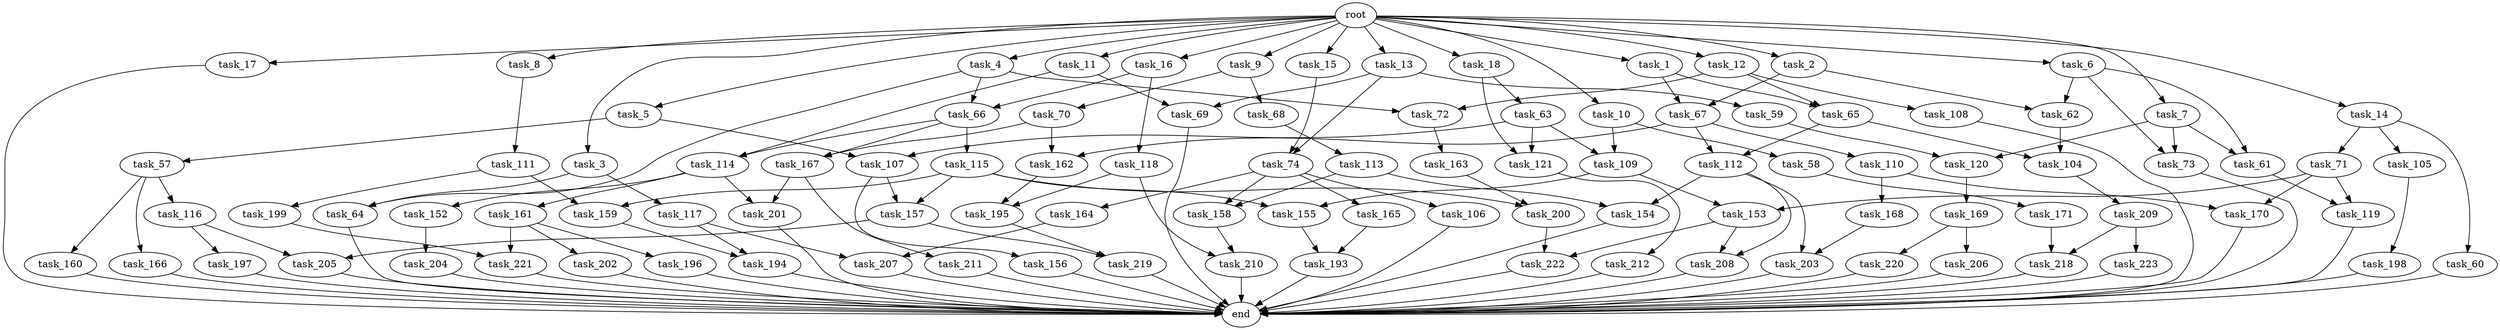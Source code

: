 digraph G {
  task_104 [size="498216206.336000"];
  task_171 [size="618475290.624000"];
  task_195 [size="1460288880.640000"];
  task_64 [size="893353197.568000"];
  task_17 [size="2.048000"];
  task_219 [size="343597383.680000"];
  task_202 [size="1717986918.400000"];
  task_112 [size="343597383.680000"];
  task_69 [size="1992864825.344000"];
  task_11 [size="2.048000"];
  task_155 [size="1992864825.344000"];
  task_109 [size="2147483648.000000"];
  task_199 [size="154618822.656000"];
  task_73 [size="1992864825.344000"];
  task_59 [size="1717986918.400000"];
  task_197 [size="429496729.600000"];
  task_7 [size="2.048000"];
  task_113 [size="841813590.016000"];
  task_67 [size="549755813.888000"];
  task_158 [size="1872605741.056000"];
  task_209 [size="154618822.656000"];
  task_157 [size="1872605741.056000"];
  task_205 [size="704374636.544000"];
  task_115 [size="429496729.600000"];
  end [size="0.000000"];
  task_206 [size="68719476.736000"];
  task_203 [size="1683627180.032000"];
  task_63 [size="274877906.944000"];
  task_61 [size="1992864825.344000"];
  task_201 [size="1786706395.136000"];
  task_107 [size="1786706395.136000"];
  task_72 [size="687194767.360000"];
  task_196 [size="1717986918.400000"];
  task_118 [size="68719476.736000"];
  task_121 [size="1992864825.344000"];
  task_105 [size="429496729.600000"];
  task_198 [size="68719476.736000"];
  task_170 [size="1529008357.376000"];
  task_3 [size="2.048000"];
  task_57 [size="68719476.736000"];
  task_14 [size="2.048000"];
  task_62 [size="549755813.888000"];
  task_119 [size="1271310319.616000"];
  task_153 [size="704374636.544000"];
  task_223 [size="1391569403.904000"];
  task_207 [size="1992864825.344000"];
  task_108 [size="68719476.736000"];
  task_120 [size="3109556322.304000"];
  task_9 [size="2.048000"];
  task_58 [size="429496729.600000"];
  task_8 [size="2.048000"];
  root [size="0.000000"];
  task_212 [size="274877906.944000"];
  task_161 [size="68719476.736000"];
  task_218 [size="1460288880.640000"];
  task_165 [size="1717986918.400000"];
  task_4 [size="2.048000"];
  task_70 [size="274877906.944000"];
  task_65 [size="343597383.680000"];
  task_60 [size="429496729.600000"];
  task_13 [size="2.048000"];
  task_194 [size="1992864825.344000"];
  task_66 [size="687194767.360000"];
  task_210 [size="773094113.280000"];
  task_5 [size="2.048000"];
  task_169 [size="1391569403.904000"];
  task_204 [size="1099511627.776000"];
  task_154 [size="996432412.672000"];
  task_200 [size="2147483648.000000"];
  task_6 [size="2.048000"];
  task_220 [size="68719476.736000"];
  task_116 [size="1391569403.904000"];
  task_16 [size="2.048000"];
  task_164 [size="1717986918.400000"];
  task_152 [size="68719476.736000"];
  task_106 [size="1717986918.400000"];
  task_117 [size="274877906.944000"];
  task_15 [size="2.048000"];
  task_166 [size="1391569403.904000"];
  task_10 [size="2.048000"];
  task_110 [size="274877906.944000"];
  task_193 [size="1116691496.960000"];
  task_74 [size="3109556322.304000"];
  task_221 [size="2147483648.000000"];
  task_160 [size="1391569403.904000"];
  task_1 [size="2.048000"];
  task_208 [size="1941325217.792000"];
  task_222 [size="2491081031.680000"];
  task_159 [size="1872605741.056000"];
  task_156 [size="154618822.656000"];
  task_68 [size="274877906.944000"];
  task_168 [size="1099511627.776000"];
  task_2 [size="2.048000"];
  task_71 [size="429496729.600000"];
  task_114 [size="704374636.544000"];
  task_12 [size="2.048000"];
  task_111 [size="429496729.600000"];
  task_167 [size="1821066133.504000"];
  task_163 [size="1099511627.776000"];
  task_18 [size="2.048000"];
  task_211 [size="1717986918.400000"];
  task_162 [size="1666447310.848000"];

  task_104 -> task_209 [size="75497472.000000"];
  task_171 -> task_218 [size="33554432.000000"];
  task_195 -> task_219 [size="33554432.000000"];
  task_64 -> end [size="1.000000"];
  task_17 -> end [size="1.000000"];
  task_219 -> end [size="1.000000"];
  task_202 -> end [size="1.000000"];
  task_112 -> task_203 [size="411041792.000000"];
  task_112 -> task_208 [size="411041792.000000"];
  task_112 -> task_154 [size="411041792.000000"];
  task_69 -> end [size="1.000000"];
  task_11 -> task_69 [size="134217728.000000"];
  task_11 -> task_114 [size="134217728.000000"];
  task_155 -> task_193 [size="411041792.000000"];
  task_109 -> task_155 [size="134217728.000000"];
  task_109 -> task_153 [size="134217728.000000"];
  task_199 -> task_221 [size="209715200.000000"];
  task_73 -> end [size="1.000000"];
  task_59 -> task_120 [size="679477248.000000"];
  task_197 -> end [size="1.000000"];
  task_7 -> task_61 [size="838860800.000000"];
  task_7 -> task_120 [size="838860800.000000"];
  task_7 -> task_73 [size="838860800.000000"];
  task_113 -> task_154 [size="75497472.000000"];
  task_113 -> task_158 [size="75497472.000000"];
  task_67 -> task_110 [size="134217728.000000"];
  task_67 -> task_112 [size="134217728.000000"];
  task_67 -> task_162 [size="134217728.000000"];
  task_158 -> task_210 [size="75497472.000000"];
  task_209 -> task_223 [size="679477248.000000"];
  task_209 -> task_218 [size="679477248.000000"];
  task_157 -> task_205 [size="134217728.000000"];
  task_157 -> task_219 [size="134217728.000000"];
  task_205 -> end [size="1.000000"];
  task_115 -> task_155 [size="838860800.000000"];
  task_115 -> task_200 [size="838860800.000000"];
  task_115 -> task_157 [size="838860800.000000"];
  task_115 -> task_159 [size="838860800.000000"];
  task_206 -> end [size="1.000000"];
  task_203 -> end [size="1.000000"];
  task_63 -> task_109 [size="838860800.000000"];
  task_63 -> task_121 [size="838860800.000000"];
  task_63 -> task_107 [size="838860800.000000"];
  task_61 -> task_119 [size="411041792.000000"];
  task_201 -> end [size="1.000000"];
  task_107 -> task_157 [size="75497472.000000"];
  task_107 -> task_156 [size="75497472.000000"];
  task_72 -> task_163 [size="536870912.000000"];
  task_196 -> end [size="1.000000"];
  task_118 -> task_195 [size="301989888.000000"];
  task_118 -> task_210 [size="301989888.000000"];
  task_121 -> task_212 [size="134217728.000000"];
  task_105 -> task_198 [size="33554432.000000"];
  task_198 -> end [size="1.000000"];
  task_170 -> end [size="1.000000"];
  task_3 -> task_64 [size="134217728.000000"];
  task_3 -> task_117 [size="134217728.000000"];
  task_57 -> task_166 [size="679477248.000000"];
  task_57 -> task_160 [size="679477248.000000"];
  task_57 -> task_116 [size="679477248.000000"];
  task_14 -> task_60 [size="209715200.000000"];
  task_14 -> task_105 [size="209715200.000000"];
  task_14 -> task_71 [size="209715200.000000"];
  task_62 -> task_104 [size="209715200.000000"];
  task_119 -> end [size="1.000000"];
  task_153 -> task_222 [size="536870912.000000"];
  task_153 -> task_208 [size="536870912.000000"];
  task_223 -> end [size="1.000000"];
  task_207 -> end [size="1.000000"];
  task_108 -> end [size="1.000000"];
  task_120 -> task_169 [size="679477248.000000"];
  task_9 -> task_68 [size="134217728.000000"];
  task_9 -> task_70 [size="134217728.000000"];
  task_58 -> task_171 [size="301989888.000000"];
  task_8 -> task_111 [size="209715200.000000"];
  root -> task_15 [size="1.000000"];
  root -> task_16 [size="1.000000"];
  root -> task_5 [size="1.000000"];
  root -> task_11 [size="1.000000"];
  root -> task_3 [size="1.000000"];
  root -> task_12 [size="1.000000"];
  root -> task_8 [size="1.000000"];
  root -> task_6 [size="1.000000"];
  root -> task_17 [size="1.000000"];
  root -> task_7 [size="1.000000"];
  root -> task_10 [size="1.000000"];
  root -> task_1 [size="1.000000"];
  root -> task_4 [size="1.000000"];
  root -> task_2 [size="1.000000"];
  root -> task_13 [size="1.000000"];
  root -> task_14 [size="1.000000"];
  root -> task_9 [size="1.000000"];
  root -> task_18 [size="1.000000"];
  task_212 -> end [size="1.000000"];
  task_161 -> task_221 [size="838860800.000000"];
  task_161 -> task_202 [size="838860800.000000"];
  task_161 -> task_196 [size="838860800.000000"];
  task_218 -> end [size="1.000000"];
  task_165 -> task_193 [size="134217728.000000"];
  task_4 -> task_66 [size="301989888.000000"];
  task_4 -> task_64 [size="301989888.000000"];
  task_4 -> task_72 [size="301989888.000000"];
  task_70 -> task_162 [size="679477248.000000"];
  task_70 -> task_167 [size="679477248.000000"];
  task_65 -> task_112 [size="33554432.000000"];
  task_65 -> task_104 [size="33554432.000000"];
  task_60 -> end [size="1.000000"];
  task_13 -> task_69 [size="838860800.000000"];
  task_13 -> task_59 [size="838860800.000000"];
  task_13 -> task_74 [size="838860800.000000"];
  task_194 -> end [size="1.000000"];
  task_66 -> task_114 [size="209715200.000000"];
  task_66 -> task_167 [size="209715200.000000"];
  task_66 -> task_115 [size="209715200.000000"];
  task_210 -> end [size="1.000000"];
  task_5 -> task_57 [size="33554432.000000"];
  task_5 -> task_107 [size="33554432.000000"];
  task_169 -> task_206 [size="33554432.000000"];
  task_169 -> task_220 [size="33554432.000000"];
  task_204 -> end [size="1.000000"];
  task_154 -> end [size="1.000000"];
  task_200 -> task_222 [size="679477248.000000"];
  task_6 -> task_61 [size="134217728.000000"];
  task_6 -> task_62 [size="134217728.000000"];
  task_6 -> task_73 [size="134217728.000000"];
  task_220 -> end [size="1.000000"];
  task_116 -> task_197 [size="209715200.000000"];
  task_116 -> task_205 [size="209715200.000000"];
  task_16 -> task_66 [size="33554432.000000"];
  task_16 -> task_118 [size="33554432.000000"];
  task_164 -> task_207 [size="838860800.000000"];
  task_152 -> task_204 [size="536870912.000000"];
  task_106 -> end [size="1.000000"];
  task_117 -> task_207 [size="134217728.000000"];
  task_117 -> task_194 [size="134217728.000000"];
  task_15 -> task_74 [size="679477248.000000"];
  task_166 -> end [size="1.000000"];
  task_10 -> task_109 [size="209715200.000000"];
  task_10 -> task_58 [size="209715200.000000"];
  task_110 -> task_168 [size="536870912.000000"];
  task_110 -> task_170 [size="536870912.000000"];
  task_193 -> end [size="1.000000"];
  task_74 -> task_164 [size="838860800.000000"];
  task_74 -> task_106 [size="838860800.000000"];
  task_74 -> task_165 [size="838860800.000000"];
  task_74 -> task_158 [size="838860800.000000"];
  task_221 -> end [size="1.000000"];
  task_160 -> end [size="1.000000"];
  task_1 -> task_65 [size="134217728.000000"];
  task_1 -> task_67 [size="134217728.000000"];
  task_208 -> end [size="1.000000"];
  task_222 -> end [size="1.000000"];
  task_159 -> task_194 [size="838860800.000000"];
  task_156 -> end [size="1.000000"];
  task_68 -> task_113 [size="411041792.000000"];
  task_168 -> task_203 [size="411041792.000000"];
  task_2 -> task_67 [size="134217728.000000"];
  task_2 -> task_62 [size="134217728.000000"];
  task_71 -> task_119 [size="209715200.000000"];
  task_71 -> task_170 [size="209715200.000000"];
  task_71 -> task_153 [size="209715200.000000"];
  task_114 -> task_201 [size="33554432.000000"];
  task_114 -> task_161 [size="33554432.000000"];
  task_114 -> task_152 [size="33554432.000000"];
  task_12 -> task_65 [size="33554432.000000"];
  task_12 -> task_72 [size="33554432.000000"];
  task_12 -> task_108 [size="33554432.000000"];
  task_111 -> task_199 [size="75497472.000000"];
  task_111 -> task_159 [size="75497472.000000"];
  task_167 -> task_201 [size="838860800.000000"];
  task_167 -> task_211 [size="838860800.000000"];
  task_163 -> task_200 [size="209715200.000000"];
  task_18 -> task_121 [size="134217728.000000"];
  task_18 -> task_63 [size="134217728.000000"];
  task_211 -> end [size="1.000000"];
  task_162 -> task_195 [size="411041792.000000"];
}
